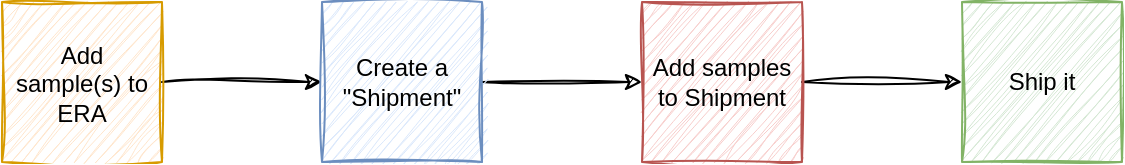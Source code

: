<mxfile version="20.8.16" type="github">
  <diagram name="Page-1" id="i0K88YmzRgLvwJopTRxy">
    <mxGraphModel dx="1194" dy="686" grid="1" gridSize="10" guides="1" tooltips="1" connect="1" arrows="1" fold="1" page="1" pageScale="1" pageWidth="850" pageHeight="1100" background="none" math="0" shadow="0">
      <root>
        <mxCell id="0" />
        <mxCell id="1" parent="0" />
        <mxCell id="94HydwiYhW3RjQXM5LIN-4" value="" style="edgeStyle=orthogonalEdgeStyle;rounded=0;orthogonalLoop=1;jettySize=auto;html=1;sketch=1;curveFitting=1;jiggle=2;" parent="1" source="23csbhORdFdq-_ehG7OC-1" target="94HydwiYhW3RjQXM5LIN-3" edge="1">
          <mxGeometry relative="1" as="geometry" />
        </mxCell>
        <mxCell id="23csbhORdFdq-_ehG7OC-1" value="Add sample(s) to ERA" style="whiteSpace=wrap;html=1;aspect=fixed;rounded=0;glass=0;sketch=1;curveFitting=1;jiggle=2;spacingTop=1;spacingLeft=1;spacingRight=1;fillColor=#ffe6cc;strokeColor=#d79b00;" parent="1" vertex="1">
          <mxGeometry x="40" y="30" width="80" height="80" as="geometry" />
        </mxCell>
        <mxCell id="94HydwiYhW3RjQXM5LIN-6" value="" style="edgeStyle=orthogonalEdgeStyle;rounded=0;orthogonalLoop=1;jettySize=auto;html=1;sketch=1;curveFitting=1;jiggle=2;" parent="1" source="94HydwiYhW3RjQXM5LIN-3" target="94HydwiYhW3RjQXM5LIN-5" edge="1">
          <mxGeometry relative="1" as="geometry" />
        </mxCell>
        <mxCell id="94HydwiYhW3RjQXM5LIN-3" value="Create a &quot;Shipment&quot;" style="whiteSpace=wrap;html=1;aspect=fixed;sketch=1;curveFitting=1;jiggle=2;fillColor=#dae8fc;strokeColor=#6c8ebf;" parent="1" vertex="1">
          <mxGeometry x="200" y="30" width="80" height="80" as="geometry" />
        </mxCell>
        <mxCell id="94HydwiYhW3RjQXM5LIN-8" value="" style="edgeStyle=orthogonalEdgeStyle;rounded=0;orthogonalLoop=1;jettySize=auto;html=1;sketch=1;curveFitting=1;jiggle=2;" parent="1" source="94HydwiYhW3RjQXM5LIN-5" target="94HydwiYhW3RjQXM5LIN-7" edge="1">
          <mxGeometry relative="1" as="geometry" />
        </mxCell>
        <mxCell id="94HydwiYhW3RjQXM5LIN-5" value="Add samples to Shipment" style="whiteSpace=wrap;html=1;aspect=fixed;sketch=1;curveFitting=1;jiggle=2;fillColor=#f8cecc;strokeColor=#b85450;" parent="1" vertex="1">
          <mxGeometry x="360" y="30" width="80" height="80" as="geometry" />
        </mxCell>
        <mxCell id="94HydwiYhW3RjQXM5LIN-7" value="Ship it " style="whiteSpace=wrap;html=1;aspect=fixed;sketch=1;curveFitting=1;jiggle=2;fillColor=#d5e8d4;strokeColor=#82b366;" parent="1" vertex="1">
          <mxGeometry x="520" y="30" width="80" height="80" as="geometry" />
        </mxCell>
      </root>
    </mxGraphModel>
  </diagram>
</mxfile>
